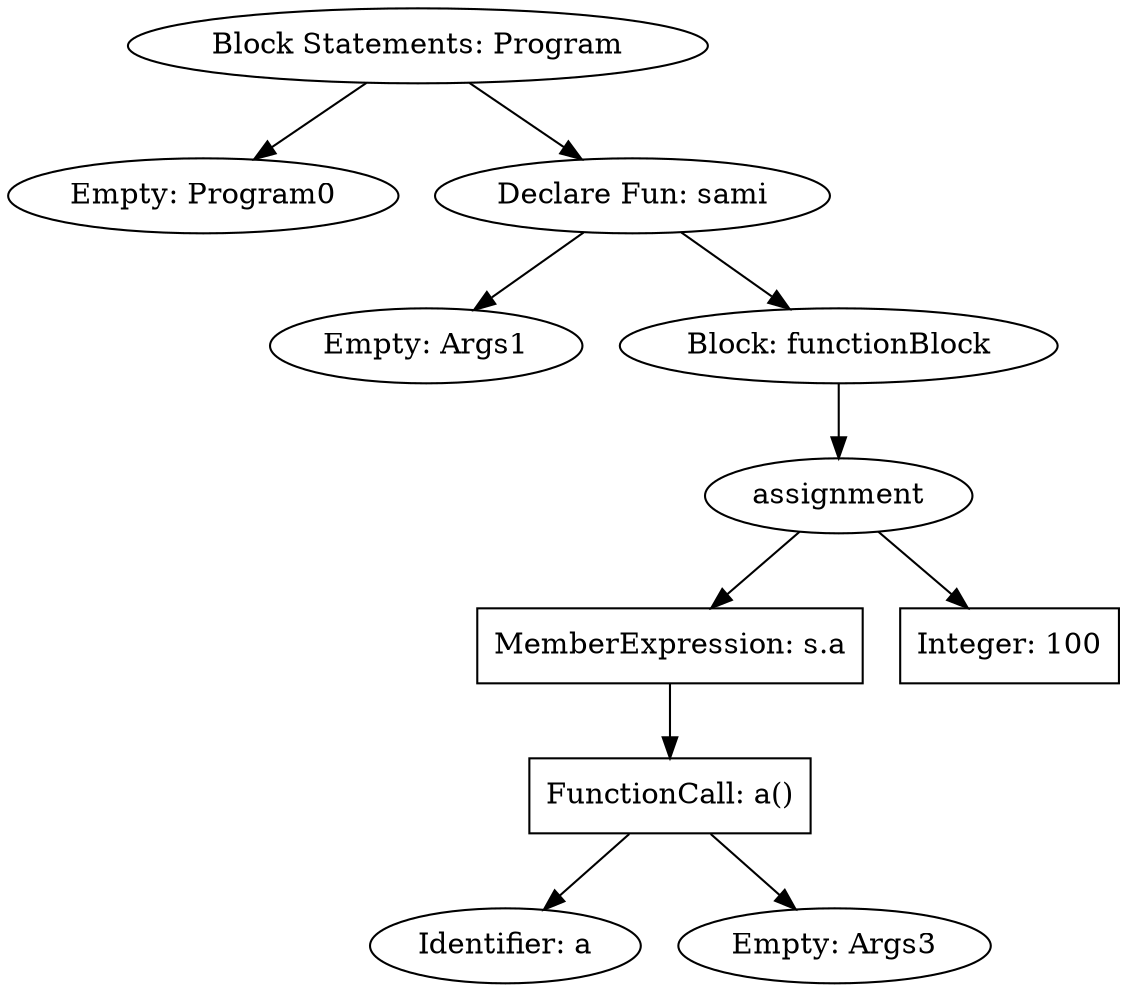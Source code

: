 digraph G {
	Program [label="Block Statements: Program"]
	Program -> Program0;
	Program0 [label="Empty: Program0"]
	Program -> sami;
	sami [label="Declare Fun: sami"]
	sami -> Args1;
	Args1 [label="Empty: Args1"]
	sami -> functionBlock;
	functionBlock [label="Block: functionBlock"]
	functionBlock -> assignment;
	assignment [label="assignment"]
	assignment -> iden5;
	iden5 [shape=box,label="MemberExpression: s.a"]
	iden5 -> a;
	a [shape=box,label="FunctionCall: a()"]
	a -> iden4;
	iden4 [label="Identifier: a"]
	a -> Args3;
	Args3 [label="Empty: Args3"]
	assignment -> INTEGER;
	INTEGER [shape=box,label="Integer: 100"]
}
